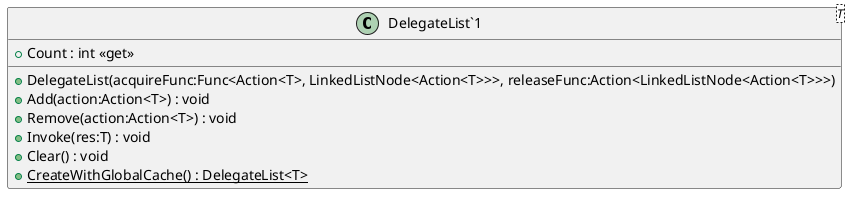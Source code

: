 @startuml
class "DelegateList`1"<T> {
    + DelegateList(acquireFunc:Func<Action<T>, LinkedListNode<Action<T>>>, releaseFunc:Action<LinkedListNode<Action<T>>>)
    + Count : int <<get>>
    + Add(action:Action<T>) : void
    + Remove(action:Action<T>) : void
    + Invoke(res:T) : void
    + Clear() : void
    + {static} CreateWithGlobalCache() : DelegateList<T>
}
@enduml
